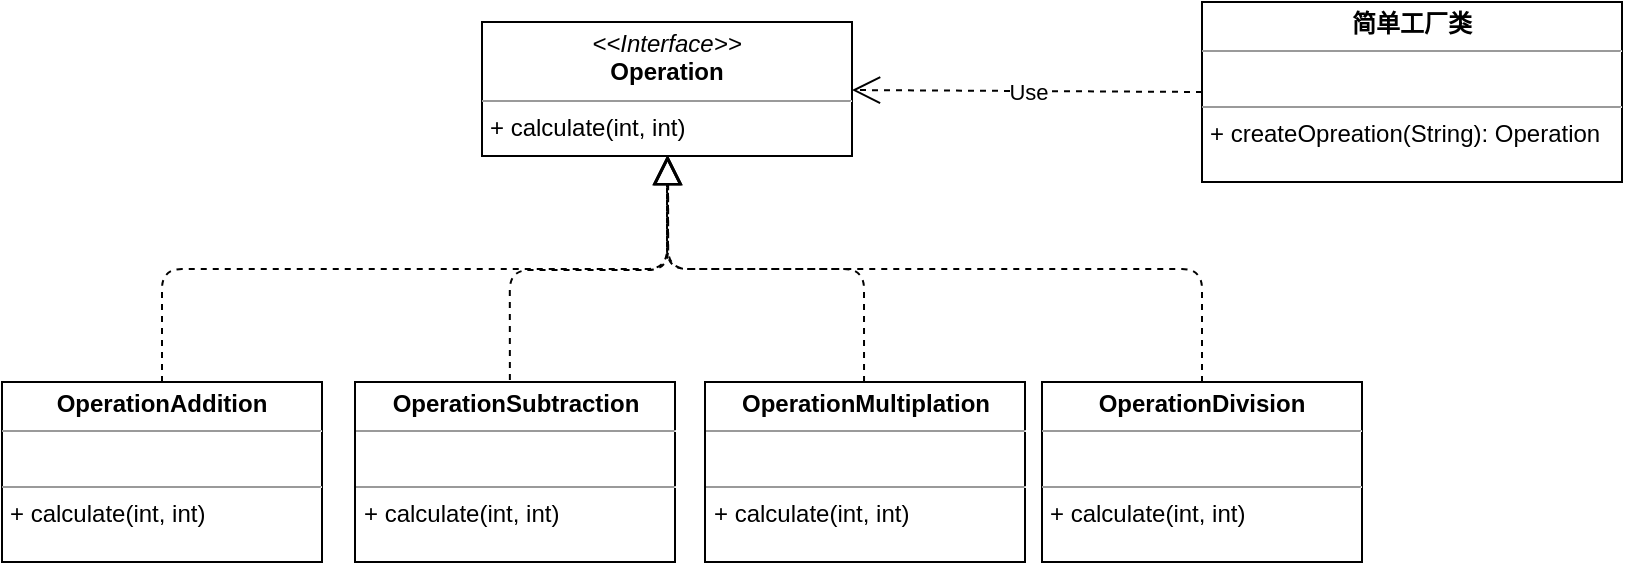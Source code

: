<mxfile version="10.7.7" type="github"><diagram id="8cCViBSYhKkS3dPHe5fE" name="Page-1"><mxGraphModel dx="1398" dy="747" grid="1" gridSize="10" guides="1" tooltips="1" connect="0" arrows="1" fold="1" page="1" pageScale="1" pageWidth="827" pageHeight="1169" math="0" shadow="0"><root><mxCell id="0"/><mxCell id="1" parent="0"/><mxCell id="jQ-JPylJ853lqIxCnhuu-2" value="&lt;p style=&quot;margin: 0px ; margin-top: 4px ; text-align: center&quot;&gt;&lt;b&gt;OperationAddition&lt;/b&gt;&lt;/p&gt;&lt;hr size=&quot;1&quot;&gt;&lt;p style=&quot;margin: 0px ; margin-left: 4px&quot;&gt;&lt;br&gt;&lt;/p&gt;&lt;hr size=&quot;1&quot;&gt;&lt;p style=&quot;margin: 0px ; margin-left: 4px&quot;&gt;+&amp;nbsp;calculate(int, int)&lt;br&gt;&lt;/p&gt;" style="verticalAlign=top;align=left;overflow=fill;fontSize=12;fontFamily=Helvetica;html=1;" parent="1" vertex="1"><mxGeometry x="60" y="300" width="160" height="90" as="geometry"/></mxCell><mxCell id="jQ-JPylJ853lqIxCnhuu-4" value="&lt;p style=&quot;margin: 0px ; margin-top: 4px ; text-align: center&quot;&gt;&lt;i&gt;&amp;lt;&amp;lt;Interface&amp;gt;&amp;gt;&lt;/i&gt;&lt;br&gt;&lt;b&gt;Operation&lt;/b&gt;&lt;/p&gt;&lt;hr size=&quot;1&quot;&gt;&lt;p style=&quot;margin: 0px ; margin-left: 4px&quot;&gt;+&amp;nbsp;calculate(int, int)&lt;br&gt;&lt;/p&gt;" style="verticalAlign=top;align=left;overflow=fill;fontSize=12;fontFamily=Helvetica;html=1;" parent="1" vertex="1"><mxGeometry x="300" y="120" width="185" height="67" as="geometry"/></mxCell><mxCell id="jQ-JPylJ853lqIxCnhuu-5" value="&lt;p style=&quot;margin: 0px ; margin-top: 4px ; text-align: center&quot;&gt;&lt;b&gt;OperationSubtraction&lt;/b&gt;&lt;/p&gt;&lt;hr size=&quot;1&quot;&gt;&lt;p style=&quot;margin: 0px ; margin-left: 4px&quot;&gt;&lt;br&gt;&lt;/p&gt;&lt;hr size=&quot;1&quot;&gt;&lt;p style=&quot;margin: 0px ; margin-left: 4px&quot;&gt;+&amp;nbsp;calculate(int, int)&lt;br&gt;&lt;/p&gt;" style="verticalAlign=top;align=left;overflow=fill;fontSize=12;fontFamily=Helvetica;html=1;" parent="1" vertex="1"><mxGeometry x="236.5" y="300" width="160" height="90" as="geometry"/></mxCell><mxCell id="jQ-JPylJ853lqIxCnhuu-6" value="&lt;p style=&quot;margin: 0px ; margin-top: 4px ; text-align: center&quot;&gt;&lt;b&gt;OperationMultiplation&lt;/b&gt;&lt;/p&gt;&lt;hr size=&quot;1&quot;&gt;&lt;p style=&quot;margin: 0px ; margin-left: 4px&quot;&gt;&lt;br&gt;&lt;/p&gt;&lt;hr size=&quot;1&quot;&gt;&lt;p style=&quot;margin: 0px ; margin-left: 4px&quot;&gt;+&amp;nbsp;calculate(int, int)&lt;br&gt;&lt;/p&gt;" style="verticalAlign=top;align=left;overflow=fill;fontSize=12;fontFamily=Helvetica;html=1;" parent="1" vertex="1"><mxGeometry x="411.5" y="300" width="160" height="90" as="geometry"/></mxCell><mxCell id="jQ-JPylJ853lqIxCnhuu-8" value="&lt;p style=&quot;margin: 0px ; margin-top: 4px ; text-align: center&quot;&gt;&lt;b&gt;OperationDivision&lt;/b&gt;&lt;/p&gt;&lt;hr size=&quot;1&quot;&gt;&lt;p style=&quot;margin: 0px ; margin-left: 4px&quot;&gt;&lt;br&gt;&lt;/p&gt;&lt;hr size=&quot;1&quot;&gt;&lt;p style=&quot;margin: 0px ; margin-left: 4px&quot;&gt;+&amp;nbsp;calculate(int, int)&lt;br&gt;&lt;/p&gt;" style="verticalAlign=top;align=left;overflow=fill;fontSize=12;fontFamily=Helvetica;html=1;" parent="1" vertex="1"><mxGeometry x="580" y="300" width="160" height="90" as="geometry"/></mxCell><mxCell id="jQ-JPylJ853lqIxCnhuu-15" value="&lt;p style=&quot;margin: 0px ; margin-top: 4px ; text-align: center&quot;&gt;&lt;b&gt;简单工厂类&lt;/b&gt;&lt;/p&gt;&lt;hr size=&quot;1&quot;&gt;&lt;p style=&quot;margin: 0px ; margin-left: 4px&quot;&gt;&lt;br&gt;&lt;/p&gt;&lt;hr size=&quot;1&quot;&gt;&lt;p style=&quot;margin: 0px ; margin-left: 4px&quot;&gt;+ createOpreation(String): Operation&lt;/p&gt;" style="verticalAlign=top;align=left;overflow=fill;fontSize=12;fontFamily=Helvetica;html=1;" parent="1" vertex="1"><mxGeometry x="660" y="110" width="210" height="90" as="geometry"/></mxCell><mxCell id="jQ-JPylJ853lqIxCnhuu-16" value="Use" style="endArrow=open;endSize=12;dashed=1;html=1;exitX=0;exitY=0.5;exitDx=0;exitDy=0;" parent="1" source="jQ-JPylJ853lqIxCnhuu-15" target="jQ-JPylJ853lqIxCnhuu-4" edge="1"><mxGeometry width="160" relative="1" as="geometry"><mxPoint x="530" y="70" as="sourcePoint"/><mxPoint x="690" y="70" as="targetPoint"/></mxGeometry></mxCell><mxCell id="jQ-JPylJ853lqIxCnhuu-17" value="" style="endArrow=block;dashed=1;endFill=0;endSize=12;html=1;exitX=0.5;exitY=0;exitDx=0;exitDy=0;entryX=0.5;entryY=1;entryDx=0;entryDy=0;edgeStyle=orthogonalEdgeStyle;" parent="1" source="jQ-JPylJ853lqIxCnhuu-8" target="jQ-JPylJ853lqIxCnhuu-4" edge="1"><mxGeometry width="160" relative="1" as="geometry"><mxPoint x="430" y="440" as="sourcePoint"/><mxPoint x="470" y="210" as="targetPoint"/></mxGeometry></mxCell><mxCell id="jQ-JPylJ853lqIxCnhuu-21" value="" style="endArrow=block;dashed=1;endFill=0;endSize=12;html=1;exitX=0.497;exitY=0;exitDx=0;exitDy=0;exitPerimeter=0;edgeStyle=orthogonalEdgeStyle;entryX=0.503;entryY=1;entryDx=0;entryDy=0;entryPerimeter=0;" parent="1" source="jQ-JPylJ853lqIxCnhuu-6" target="jQ-JPylJ853lqIxCnhuu-4" edge="1"><mxGeometry width="160" relative="1" as="geometry"><mxPoint x="430" y="480" as="sourcePoint"/><mxPoint x="350" y="240" as="targetPoint"/></mxGeometry></mxCell><mxCell id="jQ-JPylJ853lqIxCnhuu-24" value="" style="endArrow=block;dashed=1;endFill=0;endSize=12;html=1;edgeStyle=orthogonalEdgeStyle;exitX=0.5;exitY=0;exitDx=0;exitDy=0;exitPerimeter=0;" parent="1" source="jQ-JPylJ853lqIxCnhuu-2" target="jQ-JPylJ853lqIxCnhuu-4" edge="1"><mxGeometry width="160" relative="1" as="geometry"><mxPoint x="150" y="250" as="sourcePoint"/><mxPoint x="310" y="250" as="targetPoint"/></mxGeometry></mxCell><mxCell id="jQ-JPylJ853lqIxCnhuu-25" value="" style="endArrow=block;dashed=1;endFill=0;endSize=12;html=1;edgeStyle=orthogonalEdgeStyle;exitX=0.484;exitY=-0.011;exitDx=0;exitDy=0;exitPerimeter=0;" parent="1" source="jQ-JPylJ853lqIxCnhuu-5" target="jQ-JPylJ853lqIxCnhuu-4" edge="1"><mxGeometry width="160" relative="1" as="geometry"><mxPoint x="340" y="300" as="sourcePoint"/><mxPoint x="380" y="270" as="targetPoint"/><Array as="points"><mxPoint x="314" y="244"/><mxPoint x="393" y="244"/></Array></mxGeometry></mxCell></root></mxGraphModel></diagram></mxfile>
